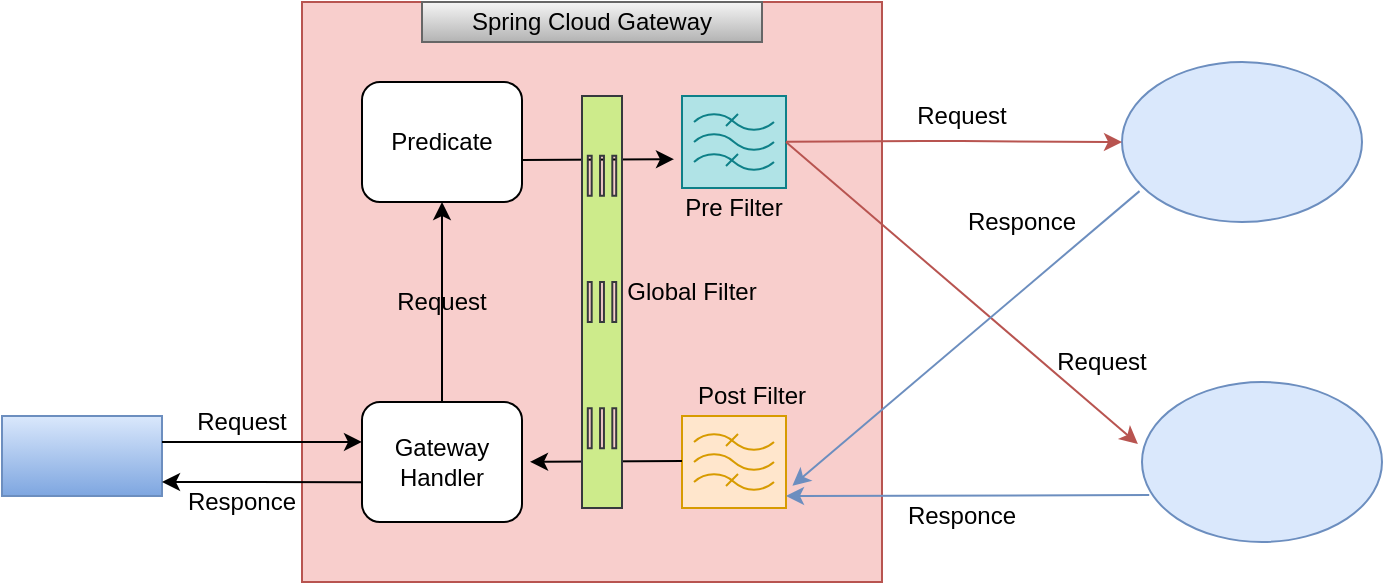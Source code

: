 <mxfile version="12.7.9" type="github"><diagram id="C5RBs43oDa-KdzZeNtuy" name="Page-1"><mxGraphModel dx="1038" dy="499" grid="1" gridSize="10" guides="1" tooltips="1" connect="1" arrows="1" fold="1" page="1" pageScale="1" pageWidth="827" pageHeight="1169" math="0" shadow="0"><root><mxCell id="WIyWlLk6GJQsqaUBKTNV-0"/><mxCell id="WIyWlLk6GJQsqaUBKTNV-1" parent="WIyWlLk6GJQsqaUBKTNV-0"/><mxCell id="1ZCblZLzAUsZZUOKU8nr-0" value="" style="rounded=1;whiteSpace=wrap;html=1;arcSize=0;fillColor=#dae8fc;strokeColor=#6c8ebf;gradientColor=#7ea6e0;" vertex="1" parent="WIyWlLk6GJQsqaUBKTNV-1"><mxGeometry x="50" y="257" width="80" height="40" as="geometry"/></mxCell><mxCell id="1ZCblZLzAUsZZUOKU8nr-1" value="" style="whiteSpace=wrap;html=1;aspect=fixed;fillColor=#f8cecc;strokeColor=#b85450;" vertex="1" parent="WIyWlLk6GJQsqaUBKTNV-1"><mxGeometry x="200" y="50" width="290" height="290" as="geometry"/></mxCell><mxCell id="1ZCblZLzAUsZZUOKU8nr-2" value="" style="rounded=1;whiteSpace=wrap;html=1;" vertex="1" parent="WIyWlLk6GJQsqaUBKTNV-1"><mxGeometry x="230" y="250" width="80" height="60" as="geometry"/></mxCell><mxCell id="1ZCblZLzAUsZZUOKU8nr-3" value="" style="rounded=1;whiteSpace=wrap;html=1;" vertex="1" parent="WIyWlLk6GJQsqaUBKTNV-1"><mxGeometry x="230" y="90" width="80" height="60" as="geometry"/></mxCell><mxCell id="1ZCblZLzAUsZZUOKU8nr-4" value="" style="verticalLabelPosition=bottom;shadow=0;dashed=0;align=center;html=1;verticalAlign=top;shape=mxgraph.electrical.abstract.filter;fillColor=#ffe6cc;strokeColor=#d79b00;" vertex="1" parent="WIyWlLk6GJQsqaUBKTNV-1"><mxGeometry x="390" y="257" width="52" height="46" as="geometry"/></mxCell><mxCell id="1ZCblZLzAUsZZUOKU8nr-5" value="" style="verticalLabelPosition=bottom;shadow=0;dashed=0;align=center;html=1;verticalAlign=top;shape=mxgraph.electrical.abstract.filter;fillColor=#b0e3e6;strokeColor=#0e8088;" vertex="1" parent="WIyWlLk6GJQsqaUBKTNV-1"><mxGeometry x="390" y="97" width="52" height="46" as="geometry"/></mxCell><mxCell id="1ZCblZLzAUsZZUOKU8nr-6" value="" style="ellipse;whiteSpace=wrap;html=1;fillColor=#dae8fc;strokeColor=#6c8ebf;" vertex="1" parent="WIyWlLk6GJQsqaUBKTNV-1"><mxGeometry x="610" y="80" width="120" height="80" as="geometry"/></mxCell><mxCell id="1ZCblZLzAUsZZUOKU8nr-7" value="" style="ellipse;whiteSpace=wrap;html=1;fillColor=#dae8fc;strokeColor=#6c8ebf;" vertex="1" parent="WIyWlLk6GJQsqaUBKTNV-1"><mxGeometry x="620" y="240" width="120" height="80" as="geometry"/></mxCell><mxCell id="1ZCblZLzAUsZZUOKU8nr-15" value="" style="endArrow=classic;html=1;entryX=0;entryY=0.333;entryDx=0;entryDy=0;entryPerimeter=0;" edge="1" parent="WIyWlLk6GJQsqaUBKTNV-1" target="1ZCblZLzAUsZZUOKU8nr-2"><mxGeometry width="50" height="50" relative="1" as="geometry"><mxPoint x="130" y="270" as="sourcePoint"/><mxPoint x="180" y="220" as="targetPoint"/></mxGeometry></mxCell><mxCell id="1ZCblZLzAUsZZUOKU8nr-16" value="" style="endArrow=classic;html=1;exitX=0.103;exitY=0.828;exitDx=0;exitDy=0;exitPerimeter=0;" edge="1" parent="WIyWlLk6GJQsqaUBKTNV-1" source="1ZCblZLzAUsZZUOKU8nr-1"><mxGeometry width="50" height="50" relative="1" as="geometry"><mxPoint x="200" y="290" as="sourcePoint"/><mxPoint x="130" y="290" as="targetPoint"/></mxGeometry></mxCell><mxCell id="1ZCblZLzAUsZZUOKU8nr-18" value="" style="endArrow=classic;html=1;entryX=-0.077;entryY=0.687;entryDx=0;entryDy=0;entryPerimeter=0;" edge="1" parent="WIyWlLk6GJQsqaUBKTNV-1" target="1ZCblZLzAUsZZUOKU8nr-5"><mxGeometry width="50" height="50" relative="1" as="geometry"><mxPoint x="310" y="129" as="sourcePoint"/><mxPoint x="360" y="80" as="targetPoint"/></mxGeometry></mxCell><mxCell id="1ZCblZLzAUsZZUOKU8nr-19" value="" style="endArrow=classic;html=1;entryX=-0.077;entryY=0.687;entryDx=0;entryDy=0;entryPerimeter=0;exitX=0.03;exitY=0.707;exitDx=0;exitDy=0;exitPerimeter=0;fillColor=#dae8fc;strokeColor=#6c8ebf;" edge="1" parent="WIyWlLk6GJQsqaUBKTNV-1" source="1ZCblZLzAUsZZUOKU8nr-7"><mxGeometry width="50" height="50" relative="1" as="geometry"><mxPoint x="546" y="297.4" as="sourcePoint"/><mxPoint x="441.996" y="297.002" as="targetPoint"/></mxGeometry></mxCell><mxCell id="1ZCblZLzAUsZZUOKU8nr-20" value="" style="endArrow=classic;html=1;entryX=0;entryY=0.5;entryDx=0;entryDy=0;fillColor=#f8cecc;strokeColor=#b85450;" edge="1" parent="WIyWlLk6GJQsqaUBKTNV-1" target="1ZCblZLzAUsZZUOKU8nr-6"><mxGeometry width="50" height="50" relative="1" as="geometry"><mxPoint x="442" y="119.9" as="sourcePoint"/><mxPoint x="600" y="119.5" as="targetPoint"/><Array as="points"><mxPoint x="520" y="119.5"/></Array></mxGeometry></mxCell><mxCell id="1ZCblZLzAUsZZUOKU8nr-21" value="" style="endArrow=classic;html=1;entryX=-0.077;entryY=0.687;entryDx=0;entryDy=0;entryPerimeter=0;" edge="1" parent="WIyWlLk6GJQsqaUBKTNV-1"><mxGeometry width="50" height="50" relative="1" as="geometry"><mxPoint x="389.996" y="279.502" as="sourcePoint"/><mxPoint x="314" y="279.9" as="targetPoint"/></mxGeometry></mxCell><mxCell id="1ZCblZLzAUsZZUOKU8nr-22" value="" style="endArrow=classic;html=1;entryX=-0.017;entryY=0.388;entryDx=0;entryDy=0;entryPerimeter=0;fillColor=#f8cecc;strokeColor=#b85450;" edge="1" parent="WIyWlLk6GJQsqaUBKTNV-1" target="1ZCblZLzAUsZZUOKU8nr-7"><mxGeometry width="50" height="50" relative="1" as="geometry"><mxPoint x="442" y="120" as="sourcePoint"/><mxPoint x="492" y="70" as="targetPoint"/></mxGeometry></mxCell><mxCell id="1ZCblZLzAUsZZUOKU8nr-23" value="" style="endArrow=classic;html=1;entryX=1.062;entryY=0.757;entryDx=0;entryDy=0;entryPerimeter=0;exitX=0.073;exitY=0.807;exitDx=0;exitDy=0;exitPerimeter=0;fillColor=#dae8fc;strokeColor=#6c8ebf;" edge="1" parent="WIyWlLk6GJQsqaUBKTNV-1" source="1ZCblZLzAUsZZUOKU8nr-6" target="1ZCblZLzAUsZZUOKU8nr-4"><mxGeometry width="50" height="50" relative="1" as="geometry"><mxPoint x="610" y="140" as="sourcePoint"/><mxPoint x="660" y="90" as="targetPoint"/></mxGeometry></mxCell><mxCell id="1ZCblZLzAUsZZUOKU8nr-24" value="" style="endArrow=classic;html=1;entryX=0.5;entryY=1;entryDx=0;entryDy=0;" edge="1" parent="WIyWlLk6GJQsqaUBKTNV-1" target="1ZCblZLzAUsZZUOKU8nr-3"><mxGeometry width="50" height="50" relative="1" as="geometry"><mxPoint x="270" y="250" as="sourcePoint"/><mxPoint x="320" y="200" as="targetPoint"/></mxGeometry></mxCell><mxCell id="1ZCblZLzAUsZZUOKU8nr-25" value="Spring Cloud Gateway" style="text;html=1;strokeColor=#666666;fillColor=#f5f5f5;align=center;verticalAlign=middle;whiteSpace=wrap;rounded=0;gradientColor=#b3b3b3;" vertex="1" parent="WIyWlLk6GJQsqaUBKTNV-1"><mxGeometry x="260" y="50" width="170" height="20" as="geometry"/></mxCell><mxCell id="1ZCblZLzAUsZZUOKU8nr-26" value="Request" style="text;html=1;strokeColor=none;fillColor=none;align=center;verticalAlign=middle;whiteSpace=wrap;rounded=0;" vertex="1" parent="WIyWlLk6GJQsqaUBKTNV-1"><mxGeometry x="130" y="250" width="80" height="20" as="geometry"/></mxCell><mxCell id="1ZCblZLzAUsZZUOKU8nr-27" value="Responce" style="text;html=1;strokeColor=none;fillColor=none;align=center;verticalAlign=middle;whiteSpace=wrap;rounded=0;" vertex="1" parent="WIyWlLk6GJQsqaUBKTNV-1"><mxGeometry x="130" y="290" width="80" height="20" as="geometry"/></mxCell><mxCell id="1ZCblZLzAUsZZUOKU8nr-28" value="Request" style="text;html=1;strokeColor=none;fillColor=none;align=center;verticalAlign=middle;whiteSpace=wrap;rounded=0;" vertex="1" parent="WIyWlLk6GJQsqaUBKTNV-1"><mxGeometry x="230" y="190" width="80" height="20" as="geometry"/></mxCell><mxCell id="1ZCblZLzAUsZZUOKU8nr-29" value="Request" style="text;html=1;strokeColor=none;fillColor=none;align=center;verticalAlign=middle;whiteSpace=wrap;rounded=0;" vertex="1" parent="WIyWlLk6GJQsqaUBKTNV-1"><mxGeometry x="490" y="97" width="80" height="20" as="geometry"/></mxCell><mxCell id="1ZCblZLzAUsZZUOKU8nr-30" value="Request" style="text;html=1;strokeColor=none;fillColor=none;align=center;verticalAlign=middle;whiteSpace=wrap;rounded=0;" vertex="1" parent="WIyWlLk6GJQsqaUBKTNV-1"><mxGeometry x="560" y="220" width="80" height="20" as="geometry"/></mxCell><mxCell id="1ZCblZLzAUsZZUOKU8nr-32" value="Responce" style="text;html=1;strokeColor=none;fillColor=none;align=center;verticalAlign=middle;whiteSpace=wrap;rounded=0;" vertex="1" parent="WIyWlLk6GJQsqaUBKTNV-1"><mxGeometry x="520" y="150" width="80" height="20" as="geometry"/></mxCell><mxCell id="1ZCblZLzAUsZZUOKU8nr-33" value="Responce" style="text;html=1;strokeColor=none;fillColor=none;align=center;verticalAlign=middle;whiteSpace=wrap;rounded=0;" vertex="1" parent="WIyWlLk6GJQsqaUBKTNV-1"><mxGeometry x="490" y="297" width="80" height="20" as="geometry"/></mxCell><mxCell id="1ZCblZLzAUsZZUOKU8nr-34" value="Post Filter" style="text;html=1;strokeColor=none;fillColor=none;align=center;verticalAlign=middle;whiteSpace=wrap;rounded=0;" vertex="1" parent="WIyWlLk6GJQsqaUBKTNV-1"><mxGeometry x="390" y="237" width="70" height="20" as="geometry"/></mxCell><mxCell id="1ZCblZLzAUsZZUOKU8nr-35" value="Pre Filter" style="text;html=1;strokeColor=none;fillColor=none;align=center;verticalAlign=middle;whiteSpace=wrap;rounded=0;" vertex="1" parent="WIyWlLk6GJQsqaUBKTNV-1"><mxGeometry x="381" y="143" width="70" height="20" as="geometry"/></mxCell><mxCell id="1ZCblZLzAUsZZUOKU8nr-38" value="" style="pointerEvents=1;shadow=0;dashed=0;html=1;strokeColor=#36393d;fillColor=#cdeb8b;labelPosition=center;verticalLabelPosition=bottom;verticalAlign=top;outlineConnect=0;align=center;shape=mxgraph.office.concepts.input_output_filter;" vertex="1" parent="WIyWlLk6GJQsqaUBKTNV-1"><mxGeometry x="340" y="97" width="20" height="206" as="geometry"/></mxCell><mxCell id="1ZCblZLzAUsZZUOKU8nr-40" value="Global Filter" style="text;html=1;strokeColor=none;fillColor=none;align=center;verticalAlign=middle;whiteSpace=wrap;rounded=0;" vertex="1" parent="WIyWlLk6GJQsqaUBKTNV-1"><mxGeometry x="360" y="190" width="70" height="10" as="geometry"/></mxCell><mxCell id="1ZCblZLzAUsZZUOKU8nr-41" value="Predicate" style="text;html=1;strokeColor=none;fillColor=none;align=center;verticalAlign=middle;whiteSpace=wrap;rounded=0;" vertex="1" parent="WIyWlLk6GJQsqaUBKTNV-1"><mxGeometry x="230" y="110" width="80" height="20" as="geometry"/></mxCell><mxCell id="1ZCblZLzAUsZZUOKU8nr-42" value="Gateway&lt;br&gt;Handler" style="text;html=1;strokeColor=none;fillColor=none;align=center;verticalAlign=middle;whiteSpace=wrap;rounded=0;" vertex="1" parent="WIyWlLk6GJQsqaUBKTNV-1"><mxGeometry x="230" y="260" width="80" height="40" as="geometry"/></mxCell></root></mxGraphModel></diagram></mxfile>